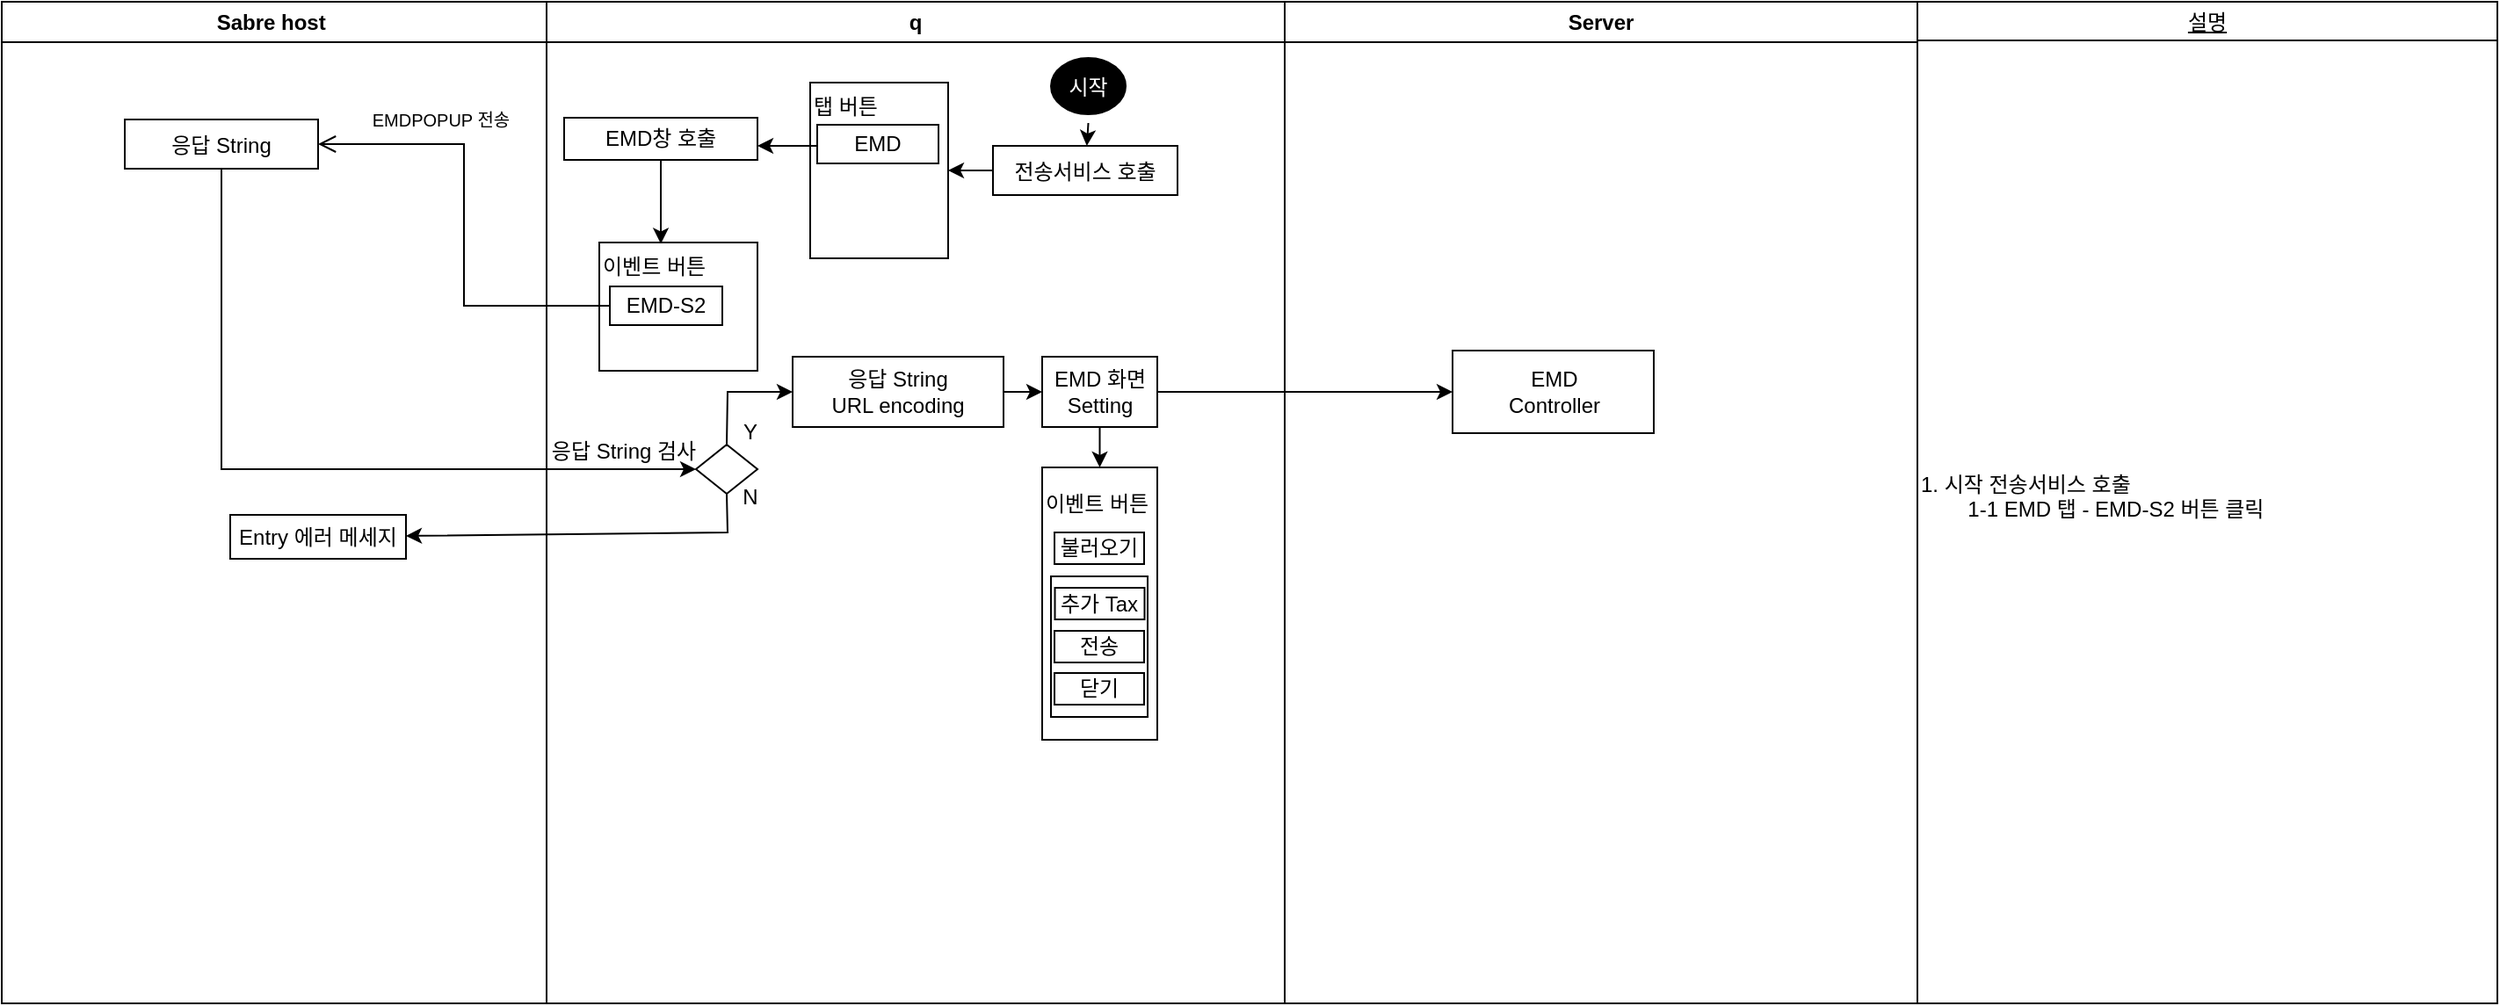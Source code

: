 <mxfile version="22.0.2" type="github">
  <diagram name="Page-1" id="e7e014a7-5840-1c2e-5031-d8a46d1fe8dd">
    <mxGraphModel dx="1434" dy="790" grid="1" gridSize="10" guides="1" tooltips="1" connect="1" arrows="1" fold="1" page="1" pageScale="1" pageWidth="1169" pageHeight="826" background="none" math="0" shadow="0">
      <root>
        <mxCell id="0" />
        <mxCell id="1" parent="0" />
        <mxCell id="2" value="Sabre host " style="swimlane;whiteSpace=wrap" parent="1" vertex="1">
          <mxGeometry x="50" y="128" width="310" height="570" as="geometry" />
        </mxCell>
        <mxCell id="7" value="응답 String" style="" parent="2" vertex="1">
          <mxGeometry x="70" y="67" width="110" height="28" as="geometry" />
        </mxCell>
        <mxCell id="6lSSJdkd9sKQMiOpRLFT-60" value="EMDPOPUP 전송" style="text;html=1;strokeColor=none;fillColor=none;align=center;verticalAlign=middle;whiteSpace=wrap;rounded=0;fontSize=10;" vertex="1" parent="2">
          <mxGeometry x="200" y="52" width="100" height="30" as="geometry" />
        </mxCell>
        <mxCell id="6lSSJdkd9sKQMiOpRLFT-95" value="Entry 에러 메세지" style="rounded=0;whiteSpace=wrap;html=1;" vertex="1" parent="2">
          <mxGeometry x="130" y="292" width="100" height="25" as="geometry" />
        </mxCell>
        <mxCell id="3" value="q" style="swimlane;whiteSpace=wrap" parent="1" vertex="1">
          <mxGeometry x="360" y="128" width="420" height="570" as="geometry" />
        </mxCell>
        <mxCell id="13" value="시작" style="ellipse;shape=startState;fillColor=#000000;strokeColor=#FFFFFF;fontColor=#FFFFFF;" parent="3" vertex="1">
          <mxGeometry x="282" y="27" width="52.5" height="42" as="geometry" />
        </mxCell>
        <mxCell id="6lSSJdkd9sKQMiOpRLFT-57" value="" style="edgeStyle=orthogonalEdgeStyle;rounded=0;orthogonalLoop=1;jettySize=auto;html=1;" edge="1" parent="3" source="15" target="6lSSJdkd9sKQMiOpRLFT-56">
          <mxGeometry relative="1" as="geometry" />
        </mxCell>
        <mxCell id="15" value="전송서비스 호출" style="" parent="3" vertex="1">
          <mxGeometry x="254" y="82" width="105" height="28" as="geometry" />
        </mxCell>
        <mxCell id="6lSSJdkd9sKQMiOpRLFT-75" value="" style="edgeStyle=orthogonalEdgeStyle;rounded=0;orthogonalLoop=1;jettySize=auto;html=1;entryX=0.389;entryY=0.01;entryDx=0;entryDy=0;entryPerimeter=0;" edge="1" parent="3" source="6lSSJdkd9sKQMiOpRLFT-50" target="6lSSJdkd9sKQMiOpRLFT-61">
          <mxGeometry relative="1" as="geometry" />
        </mxCell>
        <mxCell id="6lSSJdkd9sKQMiOpRLFT-50" value="EMD창 호출" style="whiteSpace=wrap;html=1;" vertex="1" parent="3">
          <mxGeometry x="10" y="66" width="110" height="24" as="geometry" />
        </mxCell>
        <mxCell id="6lSSJdkd9sKQMiOpRLFT-56" value="탭 버튼&#xa;" style="align=left;verticalAlign=top;" vertex="1" parent="3">
          <mxGeometry x="150" y="46" width="78.5" height="100" as="geometry" />
        </mxCell>
        <mxCell id="6lSSJdkd9sKQMiOpRLFT-65" value="" style="edgeStyle=orthogonalEdgeStyle;rounded=0;orthogonalLoop=1;jettySize=auto;html=1;" edge="1" parent="3" source="6lSSJdkd9sKQMiOpRLFT-58" target="6lSSJdkd9sKQMiOpRLFT-50">
          <mxGeometry relative="1" as="geometry">
            <Array as="points">
              <mxPoint x="140" y="82" />
              <mxPoint x="140" y="82" />
            </Array>
          </mxGeometry>
        </mxCell>
        <mxCell id="6lSSJdkd9sKQMiOpRLFT-58" value="EMD" style="rounded=0;whiteSpace=wrap;html=1;" vertex="1" parent="3">
          <mxGeometry x="154" y="70" width="69" height="22" as="geometry" />
        </mxCell>
        <mxCell id="6lSSJdkd9sKQMiOpRLFT-61" value="이벤트 버튼&#xa;" style="align=left;verticalAlign=top;" vertex="1" parent="3">
          <mxGeometry x="30" y="137" width="90" height="73" as="geometry" />
        </mxCell>
        <mxCell id="6lSSJdkd9sKQMiOpRLFT-62" value="EMD-S2" style="rounded=0;whiteSpace=wrap;html=1;" vertex="1" parent="3">
          <mxGeometry x="36" y="162" width="64" height="22" as="geometry" />
        </mxCell>
        <mxCell id="6lSSJdkd9sKQMiOpRLFT-72" value="" style="endArrow=classic;html=1;rounded=0;exitX=0.5;exitY=1;exitDx=0;exitDy=0;" edge="1" parent="3" source="13" target="15">
          <mxGeometry width="50" height="50" relative="1" as="geometry">
            <mxPoint x="370" y="302" as="sourcePoint" />
            <mxPoint x="420" y="252" as="targetPoint" />
          </mxGeometry>
        </mxCell>
        <mxCell id="6lSSJdkd9sKQMiOpRLFT-79" value="" style="rhombus;whiteSpace=wrap;html=1;" vertex="1" parent="3">
          <mxGeometry x="85" y="252" width="35" height="28" as="geometry" />
        </mxCell>
        <mxCell id="6lSSJdkd9sKQMiOpRLFT-81" value="응답 String 검사" style="text;html=1;strokeColor=none;fillColor=none;align=center;verticalAlign=middle;whiteSpace=wrap;rounded=0;" vertex="1" parent="3">
          <mxGeometry x="-21" y="241" width="130" height="30" as="geometry" />
        </mxCell>
        <mxCell id="6lSSJdkd9sKQMiOpRLFT-82" value="Y" style="text;html=1;strokeColor=none;fillColor=none;align=center;verticalAlign=middle;whiteSpace=wrap;rounded=0;" vertex="1" parent="3">
          <mxGeometry x="89" y="239" width="54" height="11" as="geometry" />
        </mxCell>
        <mxCell id="6lSSJdkd9sKQMiOpRLFT-83" value="N" style="text;html=1;strokeColor=none;fillColor=none;align=center;verticalAlign=middle;whiteSpace=wrap;rounded=0;" vertex="1" parent="3">
          <mxGeometry x="106" y="280" width="20" height="3" as="geometry" />
        </mxCell>
        <mxCell id="6lSSJdkd9sKQMiOpRLFT-90" value="" style="edgeStyle=orthogonalEdgeStyle;rounded=0;orthogonalLoop=1;jettySize=auto;html=1;" edge="1" parent="3" source="6lSSJdkd9sKQMiOpRLFT-85" target="6lSSJdkd9sKQMiOpRLFT-89">
          <mxGeometry relative="1" as="geometry" />
        </mxCell>
        <mxCell id="6lSSJdkd9sKQMiOpRLFT-85" value="응답 String&lt;br&gt;URL encoding" style="rounded=0;whiteSpace=wrap;html=1;" vertex="1" parent="3">
          <mxGeometry x="140" y="202" width="120" height="40" as="geometry" />
        </mxCell>
        <mxCell id="6lSSJdkd9sKQMiOpRLFT-84" value="" style="endArrow=classic;html=1;rounded=0;exitX=0.5;exitY=0;exitDx=0;exitDy=0;entryX=0;entryY=0.5;entryDx=0;entryDy=0;" edge="1" parent="3" source="6lSSJdkd9sKQMiOpRLFT-79" target="6lSSJdkd9sKQMiOpRLFT-85">
          <mxGeometry width="50" height="50" relative="1" as="geometry">
            <mxPoint x="100" y="252" as="sourcePoint" />
            <mxPoint x="130" y="222" as="targetPoint" />
            <Array as="points">
              <mxPoint x="103" y="222" />
            </Array>
          </mxGeometry>
        </mxCell>
        <mxCell id="6lSSJdkd9sKQMiOpRLFT-99" value="" style="edgeStyle=orthogonalEdgeStyle;rounded=0;orthogonalLoop=1;jettySize=auto;html=1;" edge="1" parent="3" source="6lSSJdkd9sKQMiOpRLFT-89" target="6lSSJdkd9sKQMiOpRLFT-98">
          <mxGeometry relative="1" as="geometry" />
        </mxCell>
        <mxCell id="6lSSJdkd9sKQMiOpRLFT-89" value="EMD 화면&lt;br&gt;Setting" style="rounded=0;whiteSpace=wrap;html=1;" vertex="1" parent="3">
          <mxGeometry x="282" y="202" width="65.5" height="40" as="geometry" />
        </mxCell>
        <mxCell id="6lSSJdkd9sKQMiOpRLFT-98" value="이벤트 버튼&lt;br&gt;&lt;br&gt;&lt;br&gt;&lt;br&gt;&lt;br&gt;&lt;br&gt;&lt;br&gt;&lt;br&gt;&lt;br&gt;" style="rounded=0;whiteSpace=wrap;html=1;align=left;" vertex="1" parent="3">
          <mxGeometry x="282" y="265" width="65.5" height="155" as="geometry" />
        </mxCell>
        <mxCell id="6lSSJdkd9sKQMiOpRLFT-100" value="불러오기" style="rounded=0;whiteSpace=wrap;html=1;" vertex="1" parent="3">
          <mxGeometry x="289" y="302" width="51" height="18" as="geometry" />
        </mxCell>
        <mxCell id="6lSSJdkd9sKQMiOpRLFT-110" value="" style="rounded=0;whiteSpace=wrap;html=1;" vertex="1" parent="3">
          <mxGeometry x="287" y="327" width="55" height="80" as="geometry" />
        </mxCell>
        <mxCell id="6lSSJdkd9sKQMiOpRLFT-101" value="추가 Tax" style="rounded=0;whiteSpace=wrap;html=1;" vertex="1" parent="3">
          <mxGeometry x="289.25" y="333.5" width="51" height="18" as="geometry" />
        </mxCell>
        <mxCell id="6lSSJdkd9sKQMiOpRLFT-104" value="전송" style="rounded=0;whiteSpace=wrap;html=1;" vertex="1" parent="3">
          <mxGeometry x="289" y="358" width="51" height="18" as="geometry" />
        </mxCell>
        <mxCell id="6lSSJdkd9sKQMiOpRLFT-105" value="닫기" style="rounded=0;whiteSpace=wrap;html=1;" vertex="1" parent="3">
          <mxGeometry x="289" y="382" width="51" height="18" as="geometry" />
        </mxCell>
        <mxCell id="4" value="Server" style="swimlane;whiteSpace=wrap" parent="1" vertex="1">
          <mxGeometry x="780" y="128" width="360" height="570" as="geometry" />
        </mxCell>
        <mxCell id="6lSSJdkd9sKQMiOpRLFT-91" value="EMD&lt;br&gt;Controller" style="rounded=0;whiteSpace=wrap;html=1;" vertex="1" parent="4">
          <mxGeometry x="95.5" y="198.5" width="114.5" height="47" as="geometry" />
        </mxCell>
        <mxCell id="6lSSJdkd9sKQMiOpRLFT-41" value="설명" style="swimlane;whiteSpace=wrap;fontStyle=4" vertex="1" parent="1">
          <mxGeometry x="1140" y="128" width="330" height="570" as="geometry" />
        </mxCell>
        <mxCell id="6lSSJdkd9sKQMiOpRLFT-48" value="1. 시작 전송서비스 호출&lt;br&gt;&lt;span style=&quot;white-space: pre;&quot;&gt;&#x9;&lt;/span&gt;1-1 EMD 탭 - EMD-S2 버튼 클릭&lt;br&gt;&lt;span style=&quot;white-space: pre;&quot;&gt;&#x9;&lt;/span&gt;&lt;br&gt;&lt;span style=&quot;white-space: pre;&quot;&gt;&#x9;&lt;/span&gt;&lt;span style=&quot;white-space: pre;&quot;&gt;&#x9;&lt;/span&gt;&amp;nbsp;" style="whiteSpace=wrap;html=1;align=left;" vertex="1" parent="6lSSJdkd9sKQMiOpRLFT-41">
          <mxGeometry y="22" width="330" height="548" as="geometry" />
        </mxCell>
        <mxCell id="6lSSJdkd9sKQMiOpRLFT-59" value="" style="edgeStyle=elbowEdgeStyle;elbow=horizontal;verticalAlign=bottom;endArrow=open;endSize=8;strokeColor=#000000;endFill=1;rounded=0;exitX=0;exitY=0.5;exitDx=0;exitDy=0;entryX=1;entryY=0.5;entryDx=0;entryDy=0;" edge="1" parent="1" source="6lSSJdkd9sKQMiOpRLFT-62" target="7">
          <mxGeometry x="40" y="20" as="geometry">
            <mxPoint x="635" y="222" as="targetPoint" />
            <mxPoint x="670" y="222" as="sourcePoint" />
          </mxGeometry>
        </mxCell>
        <mxCell id="6lSSJdkd9sKQMiOpRLFT-80" value="" style="endArrow=classic;html=1;rounded=0;exitX=0.5;exitY=1;exitDx=0;exitDy=0;entryX=0;entryY=0.5;entryDx=0;entryDy=0;" edge="1" parent="1" source="7" target="6lSSJdkd9sKQMiOpRLFT-79">
          <mxGeometry width="50" height="50" relative="1" as="geometry">
            <mxPoint x="730" y="430" as="sourcePoint" />
            <mxPoint x="780" y="380" as="targetPoint" />
            <Array as="points">
              <mxPoint x="175" y="394" />
            </Array>
          </mxGeometry>
        </mxCell>
        <mxCell id="6lSSJdkd9sKQMiOpRLFT-92" value="" style="edgeStyle=orthogonalEdgeStyle;rounded=0;orthogonalLoop=1;jettySize=auto;html=1;" edge="1" parent="1" source="6lSSJdkd9sKQMiOpRLFT-89" target="6lSSJdkd9sKQMiOpRLFT-91">
          <mxGeometry relative="1" as="geometry" />
        </mxCell>
        <mxCell id="6lSSJdkd9sKQMiOpRLFT-94" value="" style="endArrow=classic;html=1;rounded=0;exitX=0.5;exitY=1;exitDx=0;exitDy=0;" edge="1" parent="1" source="6lSSJdkd9sKQMiOpRLFT-79" target="6lSSJdkd9sKQMiOpRLFT-95">
          <mxGeometry width="50" height="50" relative="1" as="geometry">
            <mxPoint x="730" y="430" as="sourcePoint" />
            <mxPoint x="280" y="440" as="targetPoint" />
            <Array as="points">
              <mxPoint x="463" y="430" />
            </Array>
          </mxGeometry>
        </mxCell>
      </root>
    </mxGraphModel>
  </diagram>
</mxfile>
